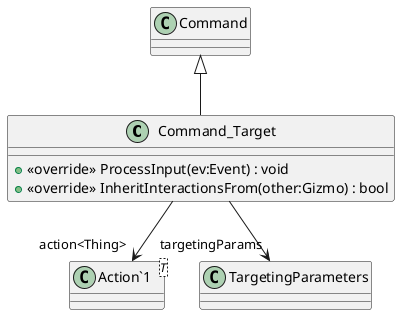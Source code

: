 @startuml
class Command_Target {
    + <<override>> ProcessInput(ev:Event) : void
    + <<override>> InheritInteractionsFrom(other:Gizmo) : bool
}
class "Action`1"<T> {
}
Command <|-- Command_Target
Command_Target --> "action<Thing>" "Action`1"
Command_Target --> "targetingParams" TargetingParameters
@enduml
